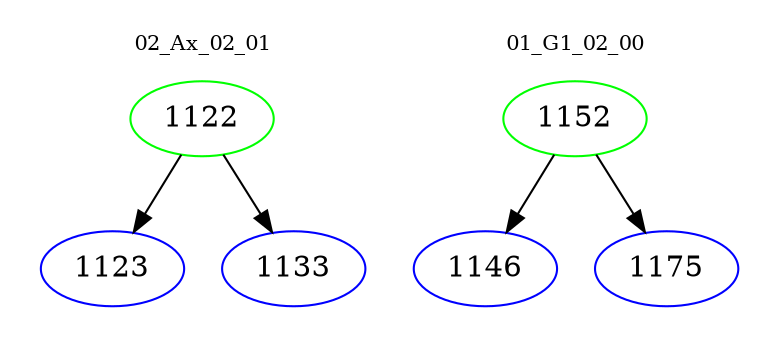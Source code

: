 digraph{
subgraph cluster_0 {
color = white
label = "02_Ax_02_01";
fontsize=10;
T0_1122 [label="1122", color="green"]
T0_1122 -> T0_1123 [color="black"]
T0_1123 [label="1123", color="blue"]
T0_1122 -> T0_1133 [color="black"]
T0_1133 [label="1133", color="blue"]
}
subgraph cluster_1 {
color = white
label = "01_G1_02_00";
fontsize=10;
T1_1152 [label="1152", color="green"]
T1_1152 -> T1_1146 [color="black"]
T1_1146 [label="1146", color="blue"]
T1_1152 -> T1_1175 [color="black"]
T1_1175 [label="1175", color="blue"]
}
}
